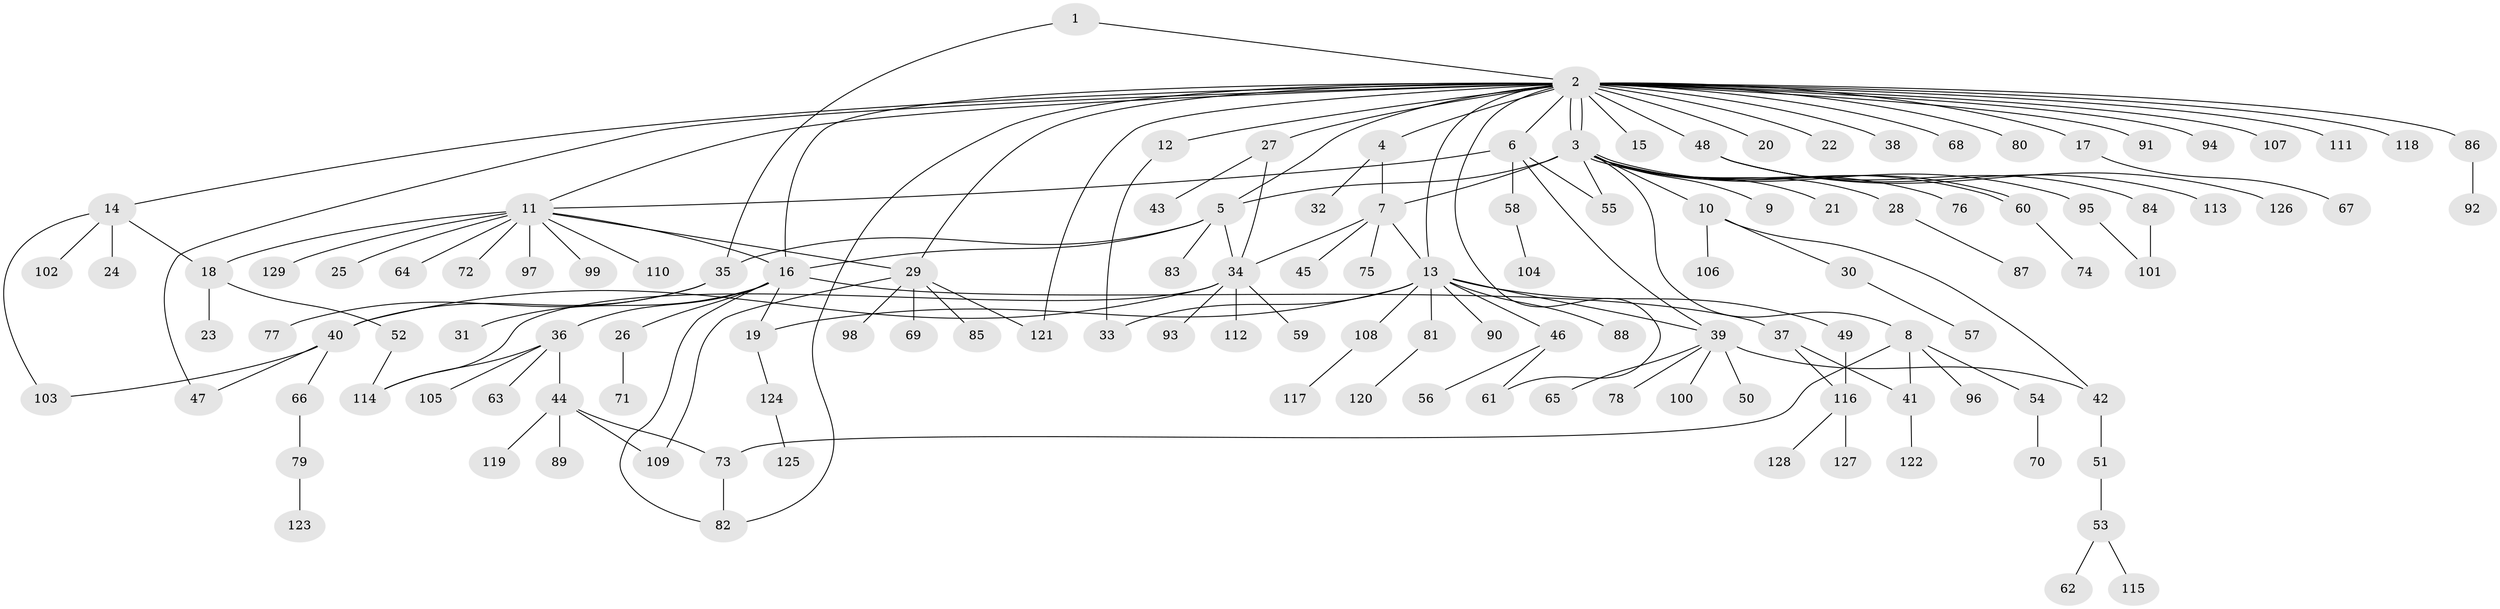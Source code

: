// coarse degree distribution, {3: 0.011111111111111112, 1: 0.7, 2: 0.18888888888888888, 4: 0.044444444444444446, 17: 0.011111111111111112, 6: 0.011111111111111112, 5: 0.022222222222222223, 45: 0.011111111111111112}
// Generated by graph-tools (version 1.1) at 2025/51/03/04/25 21:51:30]
// undirected, 129 vertices, 160 edges
graph export_dot {
graph [start="1"]
  node [color=gray90,style=filled];
  1;
  2;
  3;
  4;
  5;
  6;
  7;
  8;
  9;
  10;
  11;
  12;
  13;
  14;
  15;
  16;
  17;
  18;
  19;
  20;
  21;
  22;
  23;
  24;
  25;
  26;
  27;
  28;
  29;
  30;
  31;
  32;
  33;
  34;
  35;
  36;
  37;
  38;
  39;
  40;
  41;
  42;
  43;
  44;
  45;
  46;
  47;
  48;
  49;
  50;
  51;
  52;
  53;
  54;
  55;
  56;
  57;
  58;
  59;
  60;
  61;
  62;
  63;
  64;
  65;
  66;
  67;
  68;
  69;
  70;
  71;
  72;
  73;
  74;
  75;
  76;
  77;
  78;
  79;
  80;
  81;
  82;
  83;
  84;
  85;
  86;
  87;
  88;
  89;
  90;
  91;
  92;
  93;
  94;
  95;
  96;
  97;
  98;
  99;
  100;
  101;
  102;
  103;
  104;
  105;
  106;
  107;
  108;
  109;
  110;
  111;
  112;
  113;
  114;
  115;
  116;
  117;
  118;
  119;
  120;
  121;
  122;
  123;
  124;
  125;
  126;
  127;
  128;
  129;
  1 -- 2;
  1 -- 35;
  2 -- 3;
  2 -- 3;
  2 -- 4;
  2 -- 5;
  2 -- 6;
  2 -- 11;
  2 -- 12;
  2 -- 13;
  2 -- 14;
  2 -- 15;
  2 -- 16;
  2 -- 17;
  2 -- 20;
  2 -- 22;
  2 -- 27;
  2 -- 29;
  2 -- 38;
  2 -- 47;
  2 -- 48;
  2 -- 61;
  2 -- 68;
  2 -- 80;
  2 -- 82;
  2 -- 86;
  2 -- 91;
  2 -- 94;
  2 -- 107;
  2 -- 111;
  2 -- 118;
  2 -- 121;
  3 -- 5;
  3 -- 7;
  3 -- 8;
  3 -- 9;
  3 -- 10;
  3 -- 21;
  3 -- 28;
  3 -- 55;
  3 -- 60;
  3 -- 60;
  3 -- 76;
  3 -- 95;
  4 -- 7;
  4 -- 32;
  5 -- 16;
  5 -- 34;
  5 -- 35;
  5 -- 83;
  6 -- 11;
  6 -- 39;
  6 -- 55;
  6 -- 58;
  7 -- 13;
  7 -- 34;
  7 -- 45;
  7 -- 75;
  8 -- 41;
  8 -- 54;
  8 -- 73;
  8 -- 96;
  10 -- 30;
  10 -- 42;
  10 -- 106;
  11 -- 16;
  11 -- 18;
  11 -- 25;
  11 -- 29;
  11 -- 64;
  11 -- 72;
  11 -- 97;
  11 -- 99;
  11 -- 110;
  11 -- 129;
  12 -- 33;
  13 -- 19;
  13 -- 33;
  13 -- 39;
  13 -- 46;
  13 -- 49;
  13 -- 81;
  13 -- 88;
  13 -- 90;
  13 -- 108;
  14 -- 18;
  14 -- 24;
  14 -- 102;
  14 -- 103;
  16 -- 19;
  16 -- 26;
  16 -- 31;
  16 -- 36;
  16 -- 37;
  16 -- 82;
  17 -- 67;
  18 -- 23;
  18 -- 52;
  19 -- 124;
  26 -- 71;
  27 -- 34;
  27 -- 43;
  28 -- 87;
  29 -- 69;
  29 -- 85;
  29 -- 98;
  29 -- 109;
  29 -- 121;
  30 -- 57;
  34 -- 40;
  34 -- 59;
  34 -- 93;
  34 -- 112;
  34 -- 114;
  35 -- 40;
  35 -- 77;
  36 -- 44;
  36 -- 63;
  36 -- 105;
  36 -- 114;
  37 -- 41;
  37 -- 116;
  39 -- 42;
  39 -- 50;
  39 -- 65;
  39 -- 78;
  39 -- 100;
  40 -- 47;
  40 -- 66;
  40 -- 103;
  41 -- 122;
  42 -- 51;
  44 -- 73;
  44 -- 89;
  44 -- 109;
  44 -- 119;
  46 -- 56;
  46 -- 61;
  48 -- 84;
  48 -- 113;
  48 -- 126;
  49 -- 116;
  51 -- 53;
  52 -- 114;
  53 -- 62;
  53 -- 115;
  54 -- 70;
  58 -- 104;
  60 -- 74;
  66 -- 79;
  73 -- 82;
  79 -- 123;
  81 -- 120;
  84 -- 101;
  86 -- 92;
  95 -- 101;
  108 -- 117;
  116 -- 127;
  116 -- 128;
  124 -- 125;
}
